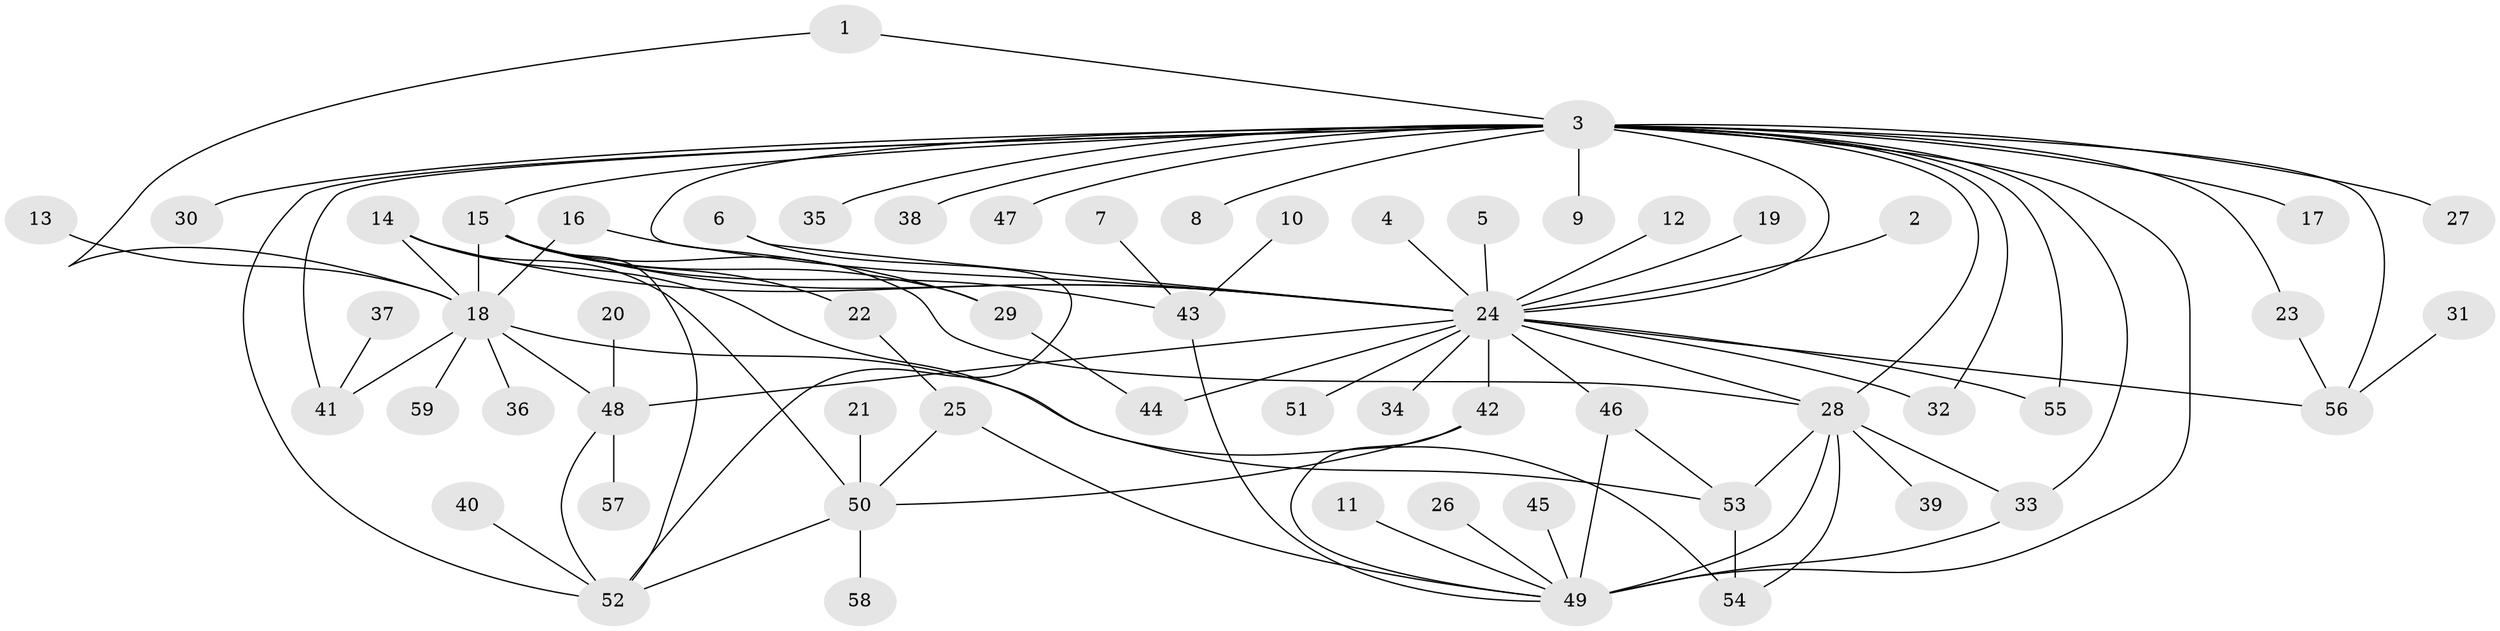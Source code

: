// original degree distribution, {16: 0.008547008547008548, 6: 0.017094017094017096, 22: 0.008547008547008548, 11: 0.017094017094017096, 14: 0.008547008547008548, 2: 0.26495726495726496, 3: 0.1282051282051282, 4: 0.02564102564102564, 9: 0.008547008547008548, 10: 0.017094017094017096, 1: 0.4358974358974359, 5: 0.03418803418803419, 7: 0.008547008547008548, 8: 0.017094017094017096}
// Generated by graph-tools (version 1.1) at 2025/49/03/09/25 03:49:57]
// undirected, 59 vertices, 89 edges
graph export_dot {
graph [start="1"]
  node [color=gray90,style=filled];
  1;
  2;
  3;
  4;
  5;
  6;
  7;
  8;
  9;
  10;
  11;
  12;
  13;
  14;
  15;
  16;
  17;
  18;
  19;
  20;
  21;
  22;
  23;
  24;
  25;
  26;
  27;
  28;
  29;
  30;
  31;
  32;
  33;
  34;
  35;
  36;
  37;
  38;
  39;
  40;
  41;
  42;
  43;
  44;
  45;
  46;
  47;
  48;
  49;
  50;
  51;
  52;
  53;
  54;
  55;
  56;
  57;
  58;
  59;
  1 -- 3 [weight=1.0];
  1 -- 18 [weight=1.0];
  2 -- 24 [weight=1.0];
  3 -- 8 [weight=1.0];
  3 -- 9 [weight=2.0];
  3 -- 15 [weight=1.0];
  3 -- 17 [weight=1.0];
  3 -- 23 [weight=1.0];
  3 -- 24 [weight=2.0];
  3 -- 27 [weight=1.0];
  3 -- 28 [weight=1.0];
  3 -- 29 [weight=1.0];
  3 -- 30 [weight=1.0];
  3 -- 32 [weight=1.0];
  3 -- 33 [weight=1.0];
  3 -- 35 [weight=3.0];
  3 -- 38 [weight=1.0];
  3 -- 41 [weight=1.0];
  3 -- 47 [weight=1.0];
  3 -- 49 [weight=3.0];
  3 -- 52 [weight=1.0];
  3 -- 55 [weight=1.0];
  3 -- 56 [weight=1.0];
  4 -- 24 [weight=1.0];
  5 -- 24 [weight=1.0];
  6 -- 24 [weight=1.0];
  6 -- 52 [weight=1.0];
  7 -- 43 [weight=1.0];
  10 -- 43 [weight=1.0];
  11 -- 49 [weight=1.0];
  12 -- 24 [weight=1.0];
  13 -- 18 [weight=1.0];
  14 -- 18 [weight=1.0];
  14 -- 24 [weight=1.0];
  14 -- 50 [weight=1.0];
  14 -- 54 [weight=1.0];
  15 -- 18 [weight=2.0];
  15 -- 22 [weight=1.0];
  15 -- 24 [weight=2.0];
  15 -- 28 [weight=1.0];
  15 -- 29 [weight=1.0];
  15 -- 43 [weight=1.0];
  15 -- 52 [weight=1.0];
  16 -- 18 [weight=1.0];
  16 -- 24 [weight=1.0];
  18 -- 36 [weight=1.0];
  18 -- 41 [weight=1.0];
  18 -- 48 [weight=1.0];
  18 -- 53 [weight=1.0];
  18 -- 59 [weight=1.0];
  19 -- 24 [weight=1.0];
  20 -- 48 [weight=1.0];
  21 -- 50 [weight=1.0];
  22 -- 25 [weight=1.0];
  23 -- 56 [weight=1.0];
  24 -- 28 [weight=1.0];
  24 -- 32 [weight=1.0];
  24 -- 34 [weight=1.0];
  24 -- 42 [weight=2.0];
  24 -- 44 [weight=1.0];
  24 -- 46 [weight=1.0];
  24 -- 48 [weight=1.0];
  24 -- 51 [weight=1.0];
  24 -- 55 [weight=1.0];
  24 -- 56 [weight=1.0];
  25 -- 49 [weight=1.0];
  25 -- 50 [weight=1.0];
  26 -- 49 [weight=1.0];
  28 -- 33 [weight=1.0];
  28 -- 39 [weight=1.0];
  28 -- 49 [weight=1.0];
  28 -- 53 [weight=1.0];
  28 -- 54 [weight=1.0];
  29 -- 44 [weight=1.0];
  31 -- 56 [weight=1.0];
  33 -- 49 [weight=1.0];
  37 -- 41 [weight=1.0];
  40 -- 52 [weight=1.0];
  42 -- 49 [weight=1.0];
  42 -- 50 [weight=1.0];
  43 -- 49 [weight=1.0];
  45 -- 49 [weight=1.0];
  46 -- 49 [weight=1.0];
  46 -- 53 [weight=1.0];
  48 -- 52 [weight=1.0];
  48 -- 57 [weight=1.0];
  50 -- 52 [weight=1.0];
  50 -- 58 [weight=1.0];
  53 -- 54 [weight=1.0];
}
